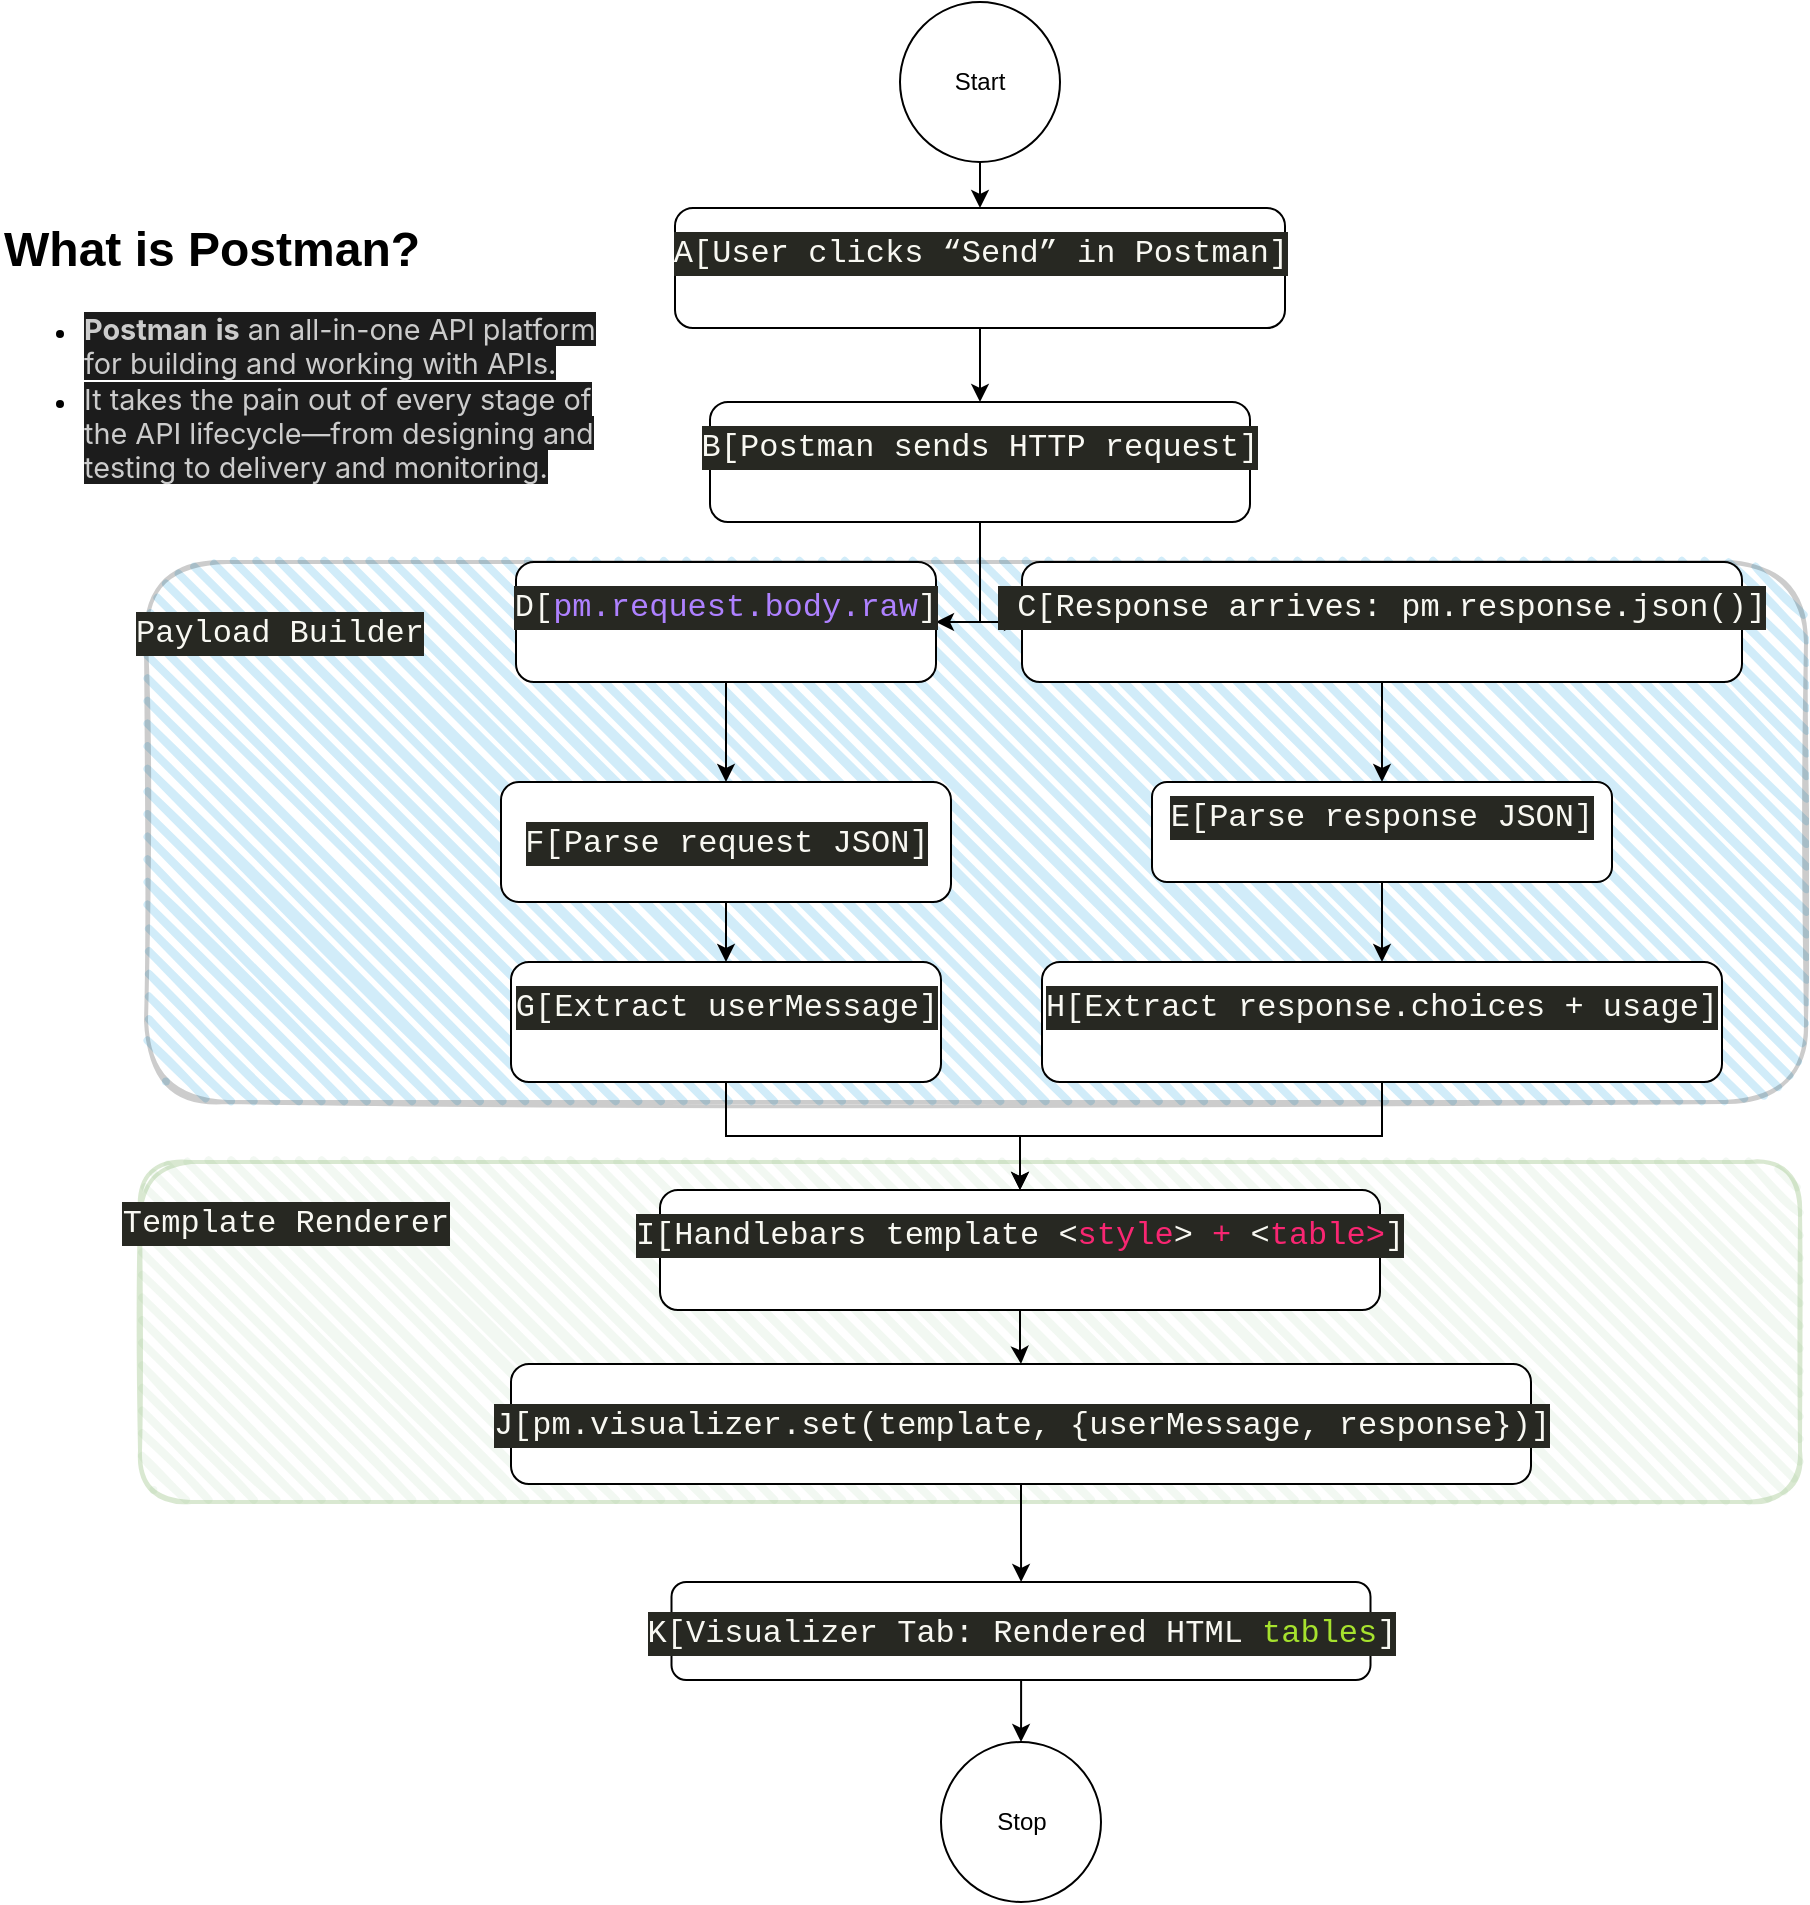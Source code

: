 <mxfile version="26.0.16">
  <diagram id="C5RBs43oDa-KdzZeNtuy" name="Page-1">
    <mxGraphModel dx="2466" dy="2123" grid="1" gridSize="10" guides="1" tooltips="1" connect="1" arrows="1" fold="1" page="1" pageScale="1" pageWidth="827" pageHeight="1169" math="0" shadow="0">
      <root>
        <mxCell id="WIyWlLk6GJQsqaUBKTNV-0" />
        <mxCell id="WIyWlLk6GJQsqaUBKTNV-1" parent="WIyWlLk6GJQsqaUBKTNV-0" />
        <mxCell id="cZ-cLYDdpeBu6bpKkWIv-31" value="" style="rounded=1;whiteSpace=wrap;html=1;strokeWidth=2;fillWeight=4;hachureGap=8;hachureAngle=45;fillColor=#d5e8d4;sketch=1;opacity=30;strokeColor=#82b366;" vertex="1" parent="WIyWlLk6GJQsqaUBKTNV-1">
          <mxGeometry x="-180" y="540" width="830" height="170" as="geometry" />
        </mxCell>
        <mxCell id="cZ-cLYDdpeBu6bpKkWIv-19" value="" style="rounded=1;whiteSpace=wrap;html=1;strokeWidth=2;fillWeight=4;hachureGap=8;hachureAngle=45;fillColor=#1ba1e2;sketch=1;opacity=20;" vertex="1" parent="WIyWlLk6GJQsqaUBKTNV-1">
          <mxGeometry x="-177" y="240" width="830" height="270" as="geometry" />
        </mxCell>
        <mxCell id="cZ-cLYDdpeBu6bpKkWIv-26" value="" style="edgeStyle=orthogonalEdgeStyle;rounded=0;orthogonalLoop=1;jettySize=auto;html=1;" edge="1" parent="WIyWlLk6GJQsqaUBKTNV-1" source="WIyWlLk6GJQsqaUBKTNV-3" target="cZ-cLYDdpeBu6bpKkWIv-2">
          <mxGeometry relative="1" as="geometry" />
        </mxCell>
        <mxCell id="WIyWlLk6GJQsqaUBKTNV-3" value="&#xa;&lt;div style=&quot;color: #f8f8f2;background-color: #272822;font-family: Consolas, &#39;Courier New&#39;, monospace;font-weight: normal;font-size: 16px;line-height: 22px;white-space: pre;&quot;&gt;&lt;div&gt;&lt;span style=&quot;color: #f8f8f2;&quot;&gt;A[User clicks “Send” in Postman]&lt;/span&gt;&lt;/div&gt;&lt;/div&gt;&#xa;&#xa;" style="rounded=1;whiteSpace=wrap;html=1;fontSize=12;glass=0;strokeWidth=1;shadow=0;" parent="WIyWlLk6GJQsqaUBKTNV-1" vertex="1">
          <mxGeometry x="87.5" y="63" width="305" height="60" as="geometry" />
        </mxCell>
        <mxCell id="cZ-cLYDdpeBu6bpKkWIv-4" value="" style="edgeStyle=orthogonalEdgeStyle;rounded=0;orthogonalLoop=1;jettySize=auto;html=1;exitX=0.5;exitY=1;exitDx=0;exitDy=0;entryX=0;entryY=0.5;entryDx=0;entryDy=0;" edge="1" parent="WIyWlLk6GJQsqaUBKTNV-1" source="cZ-cLYDdpeBu6bpKkWIv-2" target="cZ-cLYDdpeBu6bpKkWIv-3">
          <mxGeometry relative="1" as="geometry">
            <mxPoint x="-30" y="240" as="sourcePoint" />
            <Array as="points">
              <mxPoint x="240" y="229" />
              <mxPoint x="240" y="270" />
            </Array>
          </mxGeometry>
        </mxCell>
        <mxCell id="cZ-cLYDdpeBu6bpKkWIv-8" value="" style="edgeStyle=orthogonalEdgeStyle;rounded=0;orthogonalLoop=1;jettySize=auto;html=1;" edge="1" parent="WIyWlLk6GJQsqaUBKTNV-1" target="cZ-cLYDdpeBu6bpKkWIv-7">
          <mxGeometry relative="1" as="geometry">
            <mxPoint x="240" y="270" as="sourcePoint" />
            <Array as="points">
              <mxPoint x="220" y="270" />
            </Array>
          </mxGeometry>
        </mxCell>
        <mxCell id="cZ-cLYDdpeBu6bpKkWIv-2" value="&#xa;&lt;div style=&quot;color: #f8f8f2;background-color: #272822;font-family: Consolas, &#39;Courier New&#39;, monospace;font-weight: normal;font-size: 16px;line-height: 22px;white-space: pre;&quot;&gt;&lt;div&gt;&lt;span style=&quot;color: #f8f8f2;&quot;&gt;B[Postman sends HTTP request]&lt;/span&gt;&lt;/div&gt;&lt;/div&gt;&#xa;&#xa;" style="rounded=1;whiteSpace=wrap;html=1;fontSize=12;glass=0;strokeWidth=1;shadow=0;" vertex="1" parent="WIyWlLk6GJQsqaUBKTNV-1">
          <mxGeometry x="105" y="160" width="270" height="60" as="geometry" />
        </mxCell>
        <mxCell id="cZ-cLYDdpeBu6bpKkWIv-10" value="" style="edgeStyle=orthogonalEdgeStyle;rounded=0;orthogonalLoop=1;jettySize=auto;html=1;" edge="1" parent="WIyWlLk6GJQsqaUBKTNV-1" source="cZ-cLYDdpeBu6bpKkWIv-3" target="cZ-cLYDdpeBu6bpKkWIv-9">
          <mxGeometry relative="1" as="geometry" />
        </mxCell>
        <UserObject label="&#xa;&lt;div style=&quot;color: #f8f8f2;background-color: #272822;font-family: Consolas, &#39;Courier New&#39;, monospace;font-weight: normal;font-size: 16px;line-height: 22px;white-space: pre;&quot;&gt;&lt;div&gt;&lt;span style=&quot;color: #f8f8f2;&quot;&gt;&amp;nbsp;C[Response arrives: pm.response.json()]&lt;/span&gt;&lt;/div&gt;&lt;/div&gt;&#xa;&#xa;" link="&#xa;&lt;div style=&quot;color: #f8f8f2;background-color: #272822;font-family: Consolas, &#39;Courier New&#39;, monospace;font-weight: normal;font-size: 16px;line-height: 22px;white-space: pre;&quot;&gt;&lt;div&gt;&lt;span style=&quot;color: #f8f8f2;&quot;&gt;&amp;nbsp;C[Response arrives: pm.response.json()]&lt;/span&gt;&lt;/div&gt;&lt;/div&gt;&#xa;&#xa;" id="cZ-cLYDdpeBu6bpKkWIv-3">
          <mxCell style="whiteSpace=wrap;html=1;rounded=1;glass=0;strokeWidth=1;shadow=0;" vertex="1" parent="WIyWlLk6GJQsqaUBKTNV-1">
            <mxGeometry x="261" y="240" width="360" height="60" as="geometry" />
          </mxCell>
        </UserObject>
        <mxCell id="cZ-cLYDdpeBu6bpKkWIv-14" value="" style="edgeStyle=orthogonalEdgeStyle;rounded=0;orthogonalLoop=1;jettySize=auto;html=1;" edge="1" parent="WIyWlLk6GJQsqaUBKTNV-1" source="cZ-cLYDdpeBu6bpKkWIv-7" target="cZ-cLYDdpeBu6bpKkWIv-13">
          <mxGeometry relative="1" as="geometry" />
        </mxCell>
        <UserObject label="&#xa;&lt;div style=&quot;color: #f8f8f2;background-color: #272822;font-family: Consolas, &#39;Courier New&#39;, monospace;font-weight: normal;font-size: 16px;line-height: 22px;white-space: pre;&quot;&gt;&lt;div&gt;&lt;span style=&quot;color: #f8f8f2;&quot;&gt;D[&lt;/span&gt;&lt;span style=&quot;color: #ae81ff;&quot;&gt;pm.request.body.raw&lt;/span&gt;&lt;span style=&quot;color: #f8f8f2;&quot;&gt;]&lt;/span&gt;&lt;/div&gt;&lt;/div&gt;&#xa;&#xa;" link="&#xa;&lt;div style=&quot;color: #f8f8f2;background-color: #272822;font-family: Consolas, &#39;Courier New&#39;, monospace;font-weight: normal;font-size: 16px;line-height: 22px;white-space: pre;&quot;&gt;&lt;div&gt;&lt;span style=&quot;color: #f8f8f2;&quot;&gt;D[&lt;/span&gt;&lt;span style=&quot;color: #ae81ff;&quot;&gt;pm.request.body.raw&lt;/span&gt;&lt;span style=&quot;color: #f8f8f2;&quot;&gt;]&lt;/span&gt;&lt;/div&gt;&lt;/div&gt;&#xa;&#xa;" id="cZ-cLYDdpeBu6bpKkWIv-7">
          <mxCell style="whiteSpace=wrap;html=1;rounded=1;glass=0;strokeWidth=1;shadow=0;" vertex="1" parent="WIyWlLk6GJQsqaUBKTNV-1">
            <mxGeometry x="8" y="240" width="210" height="60" as="geometry" />
          </mxCell>
        </UserObject>
        <mxCell id="cZ-cLYDdpeBu6bpKkWIv-12" value="" style="edgeStyle=orthogonalEdgeStyle;rounded=0;orthogonalLoop=1;jettySize=auto;html=1;" edge="1" parent="WIyWlLk6GJQsqaUBKTNV-1" source="cZ-cLYDdpeBu6bpKkWIv-9" target="cZ-cLYDdpeBu6bpKkWIv-11">
          <mxGeometry relative="1" as="geometry" />
        </mxCell>
        <mxCell id="cZ-cLYDdpeBu6bpKkWIv-9" value="&#xa;&lt;div style=&quot;color: #f8f8f2;background-color: #272822;font-family: Consolas, &#39;Courier New&#39;, monospace;font-weight: normal;font-size: 16px;line-height: 22px;white-space: pre;&quot;&gt;&lt;div&gt;&lt;span style=&quot;color: #f8f8f2;&quot;&gt;E[Parse response JSON]&lt;/span&gt;&lt;/div&gt;&lt;/div&gt;&#xa;&#xa;" style="whiteSpace=wrap;html=1;rounded=1;glass=0;strokeWidth=1;shadow=0;" vertex="1" parent="WIyWlLk6GJQsqaUBKTNV-1">
          <mxGeometry x="326" y="350" width="230" height="50" as="geometry" />
        </mxCell>
        <mxCell id="cZ-cLYDdpeBu6bpKkWIv-28" value="" style="edgeStyle=orthogonalEdgeStyle;rounded=0;orthogonalLoop=1;jettySize=auto;html=1;" edge="1" parent="WIyWlLk6GJQsqaUBKTNV-1" source="cZ-cLYDdpeBu6bpKkWIv-11" target="cZ-cLYDdpeBu6bpKkWIv-24">
          <mxGeometry relative="1" as="geometry" />
        </mxCell>
        <mxCell id="cZ-cLYDdpeBu6bpKkWIv-11" value="&#xa;&lt;div style=&quot;color: #f8f8f2;background-color: #272822;font-family: Consolas, &#39;Courier New&#39;, monospace;font-weight: normal;font-size: 16px;line-height: 22px;white-space: pre;&quot;&gt;&lt;div&gt;&lt;span style=&quot;color: #f8f8f2;&quot;&gt;H[Extract response.choices + usage]&lt;/span&gt;&lt;/div&gt;&lt;/div&gt;&#xa;&#xa;" style="whiteSpace=wrap;html=1;rounded=1;glass=0;strokeWidth=1;shadow=0;" vertex="1" parent="WIyWlLk6GJQsqaUBKTNV-1">
          <mxGeometry x="271" y="440" width="340" height="60" as="geometry" />
        </mxCell>
        <mxCell id="cZ-cLYDdpeBu6bpKkWIv-16" value="" style="edgeStyle=orthogonalEdgeStyle;rounded=0;orthogonalLoop=1;jettySize=auto;html=1;" edge="1" parent="WIyWlLk6GJQsqaUBKTNV-1" source="cZ-cLYDdpeBu6bpKkWIv-13" target="cZ-cLYDdpeBu6bpKkWIv-15">
          <mxGeometry relative="1" as="geometry" />
        </mxCell>
        <mxCell id="cZ-cLYDdpeBu6bpKkWIv-13" value="&lt;div style=&quot;color: rgb(248, 248, 242); background-color: rgb(39, 40, 34); font-family: Consolas, &amp;quot;Courier New&amp;quot;, monospace; font-size: 16px; line-height: 22px; white-space: pre;&quot;&gt;F[Parse request JSON]&lt;/div&gt;" style="whiteSpace=wrap;html=1;rounded=1;glass=0;strokeWidth=1;shadow=0;" vertex="1" parent="WIyWlLk6GJQsqaUBKTNV-1">
          <mxGeometry x="0.5" y="350" width="225" height="60" as="geometry" />
        </mxCell>
        <mxCell id="cZ-cLYDdpeBu6bpKkWIv-27" value="" style="edgeStyle=orthogonalEdgeStyle;rounded=0;orthogonalLoop=1;jettySize=auto;html=1;" edge="1" parent="WIyWlLk6GJQsqaUBKTNV-1" source="cZ-cLYDdpeBu6bpKkWIv-15" target="cZ-cLYDdpeBu6bpKkWIv-24">
          <mxGeometry relative="1" as="geometry" />
        </mxCell>
        <mxCell id="cZ-cLYDdpeBu6bpKkWIv-15" value="&#xa;&lt;div style=&quot;color: #f8f8f2;background-color: #272822;font-family: Consolas, &#39;Courier New&#39;, monospace;font-weight: normal;font-size: 16px;line-height: 22px;white-space: pre;&quot;&gt;&lt;div&gt;&lt;span style=&quot;color: #f8f8f2;&quot;&gt;G[Extract userMessage]&lt;/span&gt;&lt;/div&gt;&lt;/div&gt;&#xa;&#xa;" style="whiteSpace=wrap;html=1;rounded=1;glass=0;strokeWidth=1;shadow=0;" vertex="1" parent="WIyWlLk6GJQsqaUBKTNV-1">
          <mxGeometry x="5.5" y="440" width="215" height="60" as="geometry" />
        </mxCell>
        <mxCell id="cZ-cLYDdpeBu6bpKkWIv-22" value="&lt;h1 style=&quot;margin-top: 0px;&quot;&gt;What is Postman?&lt;/h1&gt;&lt;p&gt;&lt;/p&gt;&lt;ul&gt;&lt;li&gt;&lt;span style=&quot;margin: 0px; padding: 0px; border: 0px; font-variant-numeric: inherit; font-variant-east-asian: inherit; font-variant-alternates: inherit; font-variant-position: inherit; font-variant-emoji: inherit; font-weight: 700; font-stretch: inherit; line-height: inherit; font-family: DDG_ProximaNova, DDG_ProximaNova_UI_0, DDG_ProximaNova_UI_1, DDG_ProximaNova_UI_2, DDG_ProximaNova_UI_3, DDG_ProximaNova_UI_4, DDG_ProximaNova_UI_5, DDG_ProximaNova_UI_6, &amp;quot;Proxima Nova&amp;quot;, -apple-system, BlinkMacSystemFont, &amp;quot;Segoe UI&amp;quot;, Roboto, Oxygen-Sans, Ubuntu, Cantarell, &amp;quot;Helvetica Neue&amp;quot;, Arial, &amp;quot;Noto Sans&amp;quot;, sans-serif; font-optical-sizing: inherit; font-size-adjust: inherit; font-kerning: inherit; font-feature-settings: inherit; font-variation-settings: inherit; font-size: 14.4px; vertical-align: baseline; color: rgb(204, 204, 204); background-color: rgb(28, 28, 28);&quot;&gt;Postman&lt;/span&gt;&lt;span style=&quot;color: rgb(204, 204, 204); font-family: DDG_ProximaNova, DDG_ProximaNova_UI_0, DDG_ProximaNova_UI_1, DDG_ProximaNova_UI_2, DDG_ProximaNova_UI_3, DDG_ProximaNova_UI_4, DDG_ProximaNova_UI_5, DDG_ProximaNova_UI_6, &amp;quot;Proxima Nova&amp;quot;, -apple-system, BlinkMacSystemFont, &amp;quot;Segoe UI&amp;quot;, Roboto, Oxygen-Sans, Ubuntu, Cantarell, &amp;quot;Helvetica Neue&amp;quot;, Arial, &amp;quot;Noto Sans&amp;quot;, sans-serif; font-size: 14.4px; background-color: rgb(28, 28, 28);&quot;&gt;&amp;nbsp;&lt;/span&gt;&lt;span style=&quot;margin: 0px; padding: 0px; border: 0px; font-variant-numeric: inherit; font-variant-east-asian: inherit; font-variant-alternates: inherit; font-variant-position: inherit; font-variant-emoji: inherit; font-weight: 700; font-stretch: inherit; line-height: inherit; font-family: DDG_ProximaNova, DDG_ProximaNova_UI_0, DDG_ProximaNova_UI_1, DDG_ProximaNova_UI_2, DDG_ProximaNova_UI_3, DDG_ProximaNova_UI_4, DDG_ProximaNova_UI_5, DDG_ProximaNova_UI_6, &amp;quot;Proxima Nova&amp;quot;, -apple-system, BlinkMacSystemFont, &amp;quot;Segoe UI&amp;quot;, Roboto, Oxygen-Sans, Ubuntu, Cantarell, &amp;quot;Helvetica Neue&amp;quot;, Arial, &amp;quot;Noto Sans&amp;quot;, sans-serif; font-optical-sizing: inherit; font-size-adjust: inherit; font-kerning: inherit; font-feature-settings: inherit; font-variation-settings: inherit; font-size: 14.4px; vertical-align: baseline; color: rgb(204, 204, 204); background-color: rgb(28, 28, 28);&quot;&gt;is&lt;/span&gt;&lt;span style=&quot;color: rgb(204, 204, 204); font-family: DDG_ProximaNova, DDG_ProximaNova_UI_0, DDG_ProximaNova_UI_1, DDG_ProximaNova_UI_2, DDG_ProximaNova_UI_3, DDG_ProximaNova_UI_4, DDG_ProximaNova_UI_5, DDG_ProximaNova_UI_6, &amp;quot;Proxima Nova&amp;quot;, -apple-system, BlinkMacSystemFont, &amp;quot;Segoe UI&amp;quot;, Roboto, Oxygen-Sans, Ubuntu, Cantarell, &amp;quot;Helvetica Neue&amp;quot;, Arial, &amp;quot;Noto Sans&amp;quot;, sans-serif; font-size: 14.4px; background-color: rgb(28, 28, 28);&quot;&gt;&amp;nbsp;an all-in-one API platform for building and working with APIs.&lt;/span&gt;&lt;/li&gt;&lt;li&gt;&lt;span style=&quot;color: rgb(204, 204, 204); font-family: DDG_ProximaNova, DDG_ProximaNova_UI_0, DDG_ProximaNova_UI_1, DDG_ProximaNova_UI_2, DDG_ProximaNova_UI_3, DDG_ProximaNova_UI_4, DDG_ProximaNova_UI_5, DDG_ProximaNova_UI_6, &amp;quot;Proxima Nova&amp;quot;, -apple-system, BlinkMacSystemFont, &amp;quot;Segoe UI&amp;quot;, Roboto, Oxygen-Sans, Ubuntu, Cantarell, &amp;quot;Helvetica Neue&amp;quot;, Arial, &amp;quot;Noto Sans&amp;quot;, sans-serif; font-size: 14.4px; background-color: rgb(28, 28, 28);&quot;&gt;&lt;span style=&quot;font-size: 14.4px;&quot;&gt;It takes the pain out of every stage of the API lifecycle—from designing and testing to delivery and monitoring.&lt;/span&gt;&lt;/span&gt;&lt;/li&gt;&lt;/ul&gt;&lt;p&gt;&lt;/p&gt;&lt;p&gt;&lt;span style=&quot;color: rgb(204, 204, 204); font-family: DDG_ProximaNova, DDG_ProximaNova_UI_0, DDG_ProximaNova_UI_1, DDG_ProximaNova_UI_2, DDG_ProximaNova_UI_3, DDG_ProximaNova_UI_4, DDG_ProximaNova_UI_5, DDG_ProximaNova_UI_6, &amp;quot;Proxima Nova&amp;quot;, -apple-system, BlinkMacSystemFont, &amp;quot;Segoe UI&amp;quot;, Roboto, Oxygen-Sans, Ubuntu, Cantarell, &amp;quot;Helvetica Neue&amp;quot;, Arial, &amp;quot;Noto Sans&amp;quot;, sans-serif; font-size: 14.4px; background-color: rgb(28, 28, 28);&quot;&gt;&lt;br&gt;&lt;/span&gt;&lt;/p&gt;&lt;p&gt;&lt;span style=&quot;color: rgb(204, 204, 204); font-family: DDG_ProximaNova, DDG_ProximaNova_UI_0, DDG_ProximaNova_UI_1, DDG_ProximaNova_UI_2, DDG_ProximaNova_UI_3, DDG_ProximaNova_UI_4, DDG_ProximaNova_UI_5, DDG_ProximaNova_UI_6, &amp;quot;Proxima Nova&amp;quot;, -apple-system, BlinkMacSystemFont, &amp;quot;Segoe UI&amp;quot;, Roboto, Oxygen-Sans, Ubuntu, Cantarell, &amp;quot;Helvetica Neue&amp;quot;, Arial, &amp;quot;Noto Sans&amp;quot;, sans-serif; font-size: 14.4px; background-color: rgb(28, 28, 28);&quot;&gt;&lt;br&gt;&lt;/span&gt;&lt;/p&gt;" style="text;html=1;whiteSpace=wrap;overflow=hidden;rounded=0;" vertex="1" parent="WIyWlLk6GJQsqaUBKTNV-1">
          <mxGeometry x="-250" y="63" width="320" height="160" as="geometry" />
        </mxCell>
        <mxCell id="cZ-cLYDdpeBu6bpKkWIv-23" value="&lt;div style=&quot;color: rgb(248, 248, 242); background-color: rgb(39, 40, 34); font-family: Consolas, &amp;quot;Courier New&amp;quot;, monospace; font-size: 16px; line-height: 22px; white-space: pre;&quot;&gt;Payload Builder&lt;/div&gt;" style="text;html=1;align=center;verticalAlign=middle;whiteSpace=wrap;rounded=0;" vertex="1" parent="WIyWlLk6GJQsqaUBKTNV-1">
          <mxGeometry x="-180" y="260" width="140" height="30" as="geometry" />
        </mxCell>
        <mxCell id="cZ-cLYDdpeBu6bpKkWIv-30" value="" style="edgeStyle=orthogonalEdgeStyle;rounded=0;orthogonalLoop=1;jettySize=auto;html=1;" edge="1" parent="WIyWlLk6GJQsqaUBKTNV-1" source="cZ-cLYDdpeBu6bpKkWIv-24" target="cZ-cLYDdpeBu6bpKkWIv-29">
          <mxGeometry relative="1" as="geometry" />
        </mxCell>
        <mxCell id="cZ-cLYDdpeBu6bpKkWIv-24" value="&#xa;&lt;div style=&quot;color: #f8f8f2;background-color: #272822;font-family: Consolas, &#39;Courier New&#39;, monospace;font-weight: normal;font-size: 16px;line-height: 22px;white-space: pre;&quot;&gt;&lt;div&gt;&lt;span style=&quot;color: #f8f8f2;&quot;&gt;I[Handlebars template &lt;/span&gt;&lt;span style=&quot;color: #f8f8f2;&quot;&gt;&amp;lt;&lt;/span&gt;&lt;span style=&quot;color: #f92672;&quot;&gt;style&lt;/span&gt;&lt;span style=&quot;color: #f8f8f2;&quot;&gt;&amp;gt;&lt;/span&gt;&lt;span style=&quot;color: #f8f8f2;&quot;&gt; &lt;/span&gt;&lt;span style=&quot;color: #f92672;&quot;&gt;+&lt;/span&gt;&lt;span style=&quot;color: #f8f8f2;&quot;&gt; &amp;lt;&lt;/span&gt;&lt;span style=&quot;color: #f92672;&quot;&gt;table&amp;gt;&lt;/span&gt;&lt;span style=&quot;color: #f8f8f2;&quot;&gt;]&lt;/span&gt;&lt;/div&gt;&lt;/div&gt;&#xa;&#xa;" style="rounded=1;whiteSpace=wrap;html=1;" vertex="1" parent="WIyWlLk6GJQsqaUBKTNV-1">
          <mxGeometry x="80" y="554" width="360" height="60" as="geometry" />
        </mxCell>
        <mxCell id="cZ-cLYDdpeBu6bpKkWIv-39" value="" style="edgeStyle=orthogonalEdgeStyle;rounded=0;orthogonalLoop=1;jettySize=auto;html=1;" edge="1" parent="WIyWlLk6GJQsqaUBKTNV-1" source="cZ-cLYDdpeBu6bpKkWIv-29" target="cZ-cLYDdpeBu6bpKkWIv-38">
          <mxGeometry relative="1" as="geometry" />
        </mxCell>
        <mxCell id="cZ-cLYDdpeBu6bpKkWIv-29" value="&lt;div style=&quot;color: rgb(248, 248, 242); background-color: rgb(39, 40, 34); font-family: Consolas, &amp;quot;Courier New&amp;quot;, monospace; font-size: 16px; line-height: 22px; white-space: pre;&quot;&gt;J[pm.visualizer.set(template, {userMessage, response})]&lt;/div&gt;" style="whiteSpace=wrap;html=1;rounded=1;" vertex="1" parent="WIyWlLk6GJQsqaUBKTNV-1">
          <mxGeometry x="5.5" y="641" width="510" height="60" as="geometry" />
        </mxCell>
        <mxCell id="cZ-cLYDdpeBu6bpKkWIv-32" value="&lt;div style=&quot;color: rgb(248, 248, 242); background-color: rgb(39, 40, 34); font-family: Consolas, &amp;quot;Courier New&amp;quot;, monospace; font-size: 16px; line-height: 22px; white-space: pre;&quot;&gt;&lt;div style=&quot;line-height: 22px;&quot;&gt;Template Renderer&lt;/div&gt;&lt;/div&gt;" style="text;html=1;align=center;verticalAlign=middle;whiteSpace=wrap;rounded=0;" vertex="1" parent="WIyWlLk6GJQsqaUBKTNV-1">
          <mxGeometry x="-177" y="555" width="140" height="30" as="geometry" />
        </mxCell>
        <mxCell id="cZ-cLYDdpeBu6bpKkWIv-37" value="" style="edgeStyle=orthogonalEdgeStyle;rounded=0;orthogonalLoop=1;jettySize=auto;html=1;" edge="1" parent="WIyWlLk6GJQsqaUBKTNV-1" source="cZ-cLYDdpeBu6bpKkWIv-35" target="WIyWlLk6GJQsqaUBKTNV-3">
          <mxGeometry relative="1" as="geometry" />
        </mxCell>
        <mxCell id="cZ-cLYDdpeBu6bpKkWIv-35" value="Start" style="ellipse;whiteSpace=wrap;html=1;rounded=1;glass=0;strokeWidth=1;shadow=0;" vertex="1" parent="WIyWlLk6GJQsqaUBKTNV-1">
          <mxGeometry x="200" y="-40" width="80" height="80" as="geometry" />
        </mxCell>
        <mxCell id="cZ-cLYDdpeBu6bpKkWIv-41" value="" style="edgeStyle=orthogonalEdgeStyle;rounded=0;orthogonalLoop=1;jettySize=auto;html=1;" edge="1" parent="WIyWlLk6GJQsqaUBKTNV-1" source="cZ-cLYDdpeBu6bpKkWIv-38" target="cZ-cLYDdpeBu6bpKkWIv-40">
          <mxGeometry relative="1" as="geometry" />
        </mxCell>
        <mxCell id="cZ-cLYDdpeBu6bpKkWIv-38" value="&lt;div style=&quot;color: rgb(248, 248, 242); background-color: rgb(39, 40, 34); font-family: Consolas, &amp;quot;Courier New&amp;quot;, monospace; font-size: 16px; line-height: 22px; white-space: pre;&quot;&gt;K[Visualizer Tab: Rendered HTML &lt;span style=&quot;color: #a6e22e;&quot;&gt;tables&lt;/span&gt;]&lt;/div&gt;" style="whiteSpace=wrap;html=1;rounded=1;" vertex="1" parent="WIyWlLk6GJQsqaUBKTNV-1">
          <mxGeometry x="85.75" y="750" width="349.5" height="49" as="geometry" />
        </mxCell>
        <mxCell id="cZ-cLYDdpeBu6bpKkWIv-40" value="Stop" style="ellipse;whiteSpace=wrap;html=1;rounded=1;" vertex="1" parent="WIyWlLk6GJQsqaUBKTNV-1">
          <mxGeometry x="220.5" y="830" width="80" height="80" as="geometry" />
        </mxCell>
      </root>
    </mxGraphModel>
  </diagram>
</mxfile>
